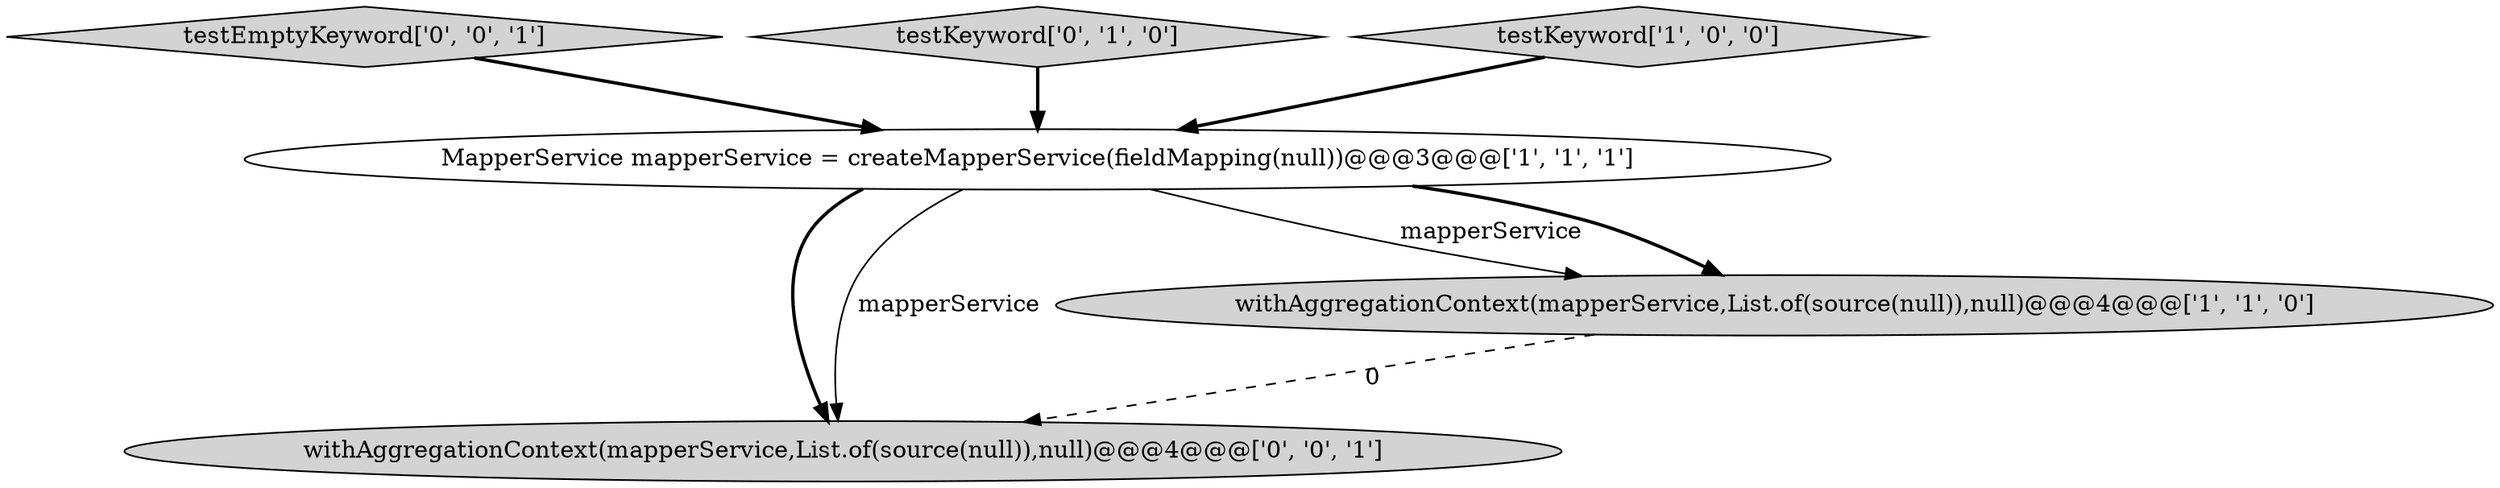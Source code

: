 digraph {
4 [style = filled, label = "testEmptyKeyword['0', '0', '1']", fillcolor = lightgray, shape = diamond image = "AAA0AAABBB3BBB"];
3 [style = filled, label = "testKeyword['0', '1', '0']", fillcolor = lightgray, shape = diamond image = "AAA0AAABBB2BBB"];
2 [style = filled, label = "testKeyword['1', '0', '0']", fillcolor = lightgray, shape = diamond image = "AAA0AAABBB1BBB"];
5 [style = filled, label = "withAggregationContext(mapperService,List.of(source(null)),null)@@@4@@@['0', '0', '1']", fillcolor = lightgray, shape = ellipse image = "AAA0AAABBB3BBB"];
0 [style = filled, label = "MapperService mapperService = createMapperService(fieldMapping(null))@@@3@@@['1', '1', '1']", fillcolor = white, shape = ellipse image = "AAA0AAABBB1BBB"];
1 [style = filled, label = "withAggregationContext(mapperService,List.of(source(null)),null)@@@4@@@['1', '1', '0']", fillcolor = lightgray, shape = ellipse image = "AAA0AAABBB1BBB"];
2->0 [style = bold, label=""];
1->5 [style = dashed, label="0"];
0->1 [style = solid, label="mapperService"];
0->5 [style = bold, label=""];
3->0 [style = bold, label=""];
0->1 [style = bold, label=""];
4->0 [style = bold, label=""];
0->5 [style = solid, label="mapperService"];
}
